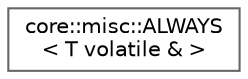 digraph "Graphical Class Hierarchy"
{
 // INTERACTIVE_SVG=YES
 // LATEX_PDF_SIZE
  bgcolor="transparent";
  edge [fontname=Helvetica,fontsize=10,labelfontname=Helvetica,labelfontsize=10];
  node [fontname=Helvetica,fontsize=10,shape=box,height=0.2,width=0.4];
  rankdir="LR";
  Node0 [id="Node000000",label="core::misc::ALWAYS\l\< T volatile & \>",height=0.2,width=0.4,color="grey40", fillcolor="white", style="filled",URL="$dc/de6/a00167.html",tooltip=" "];
}
